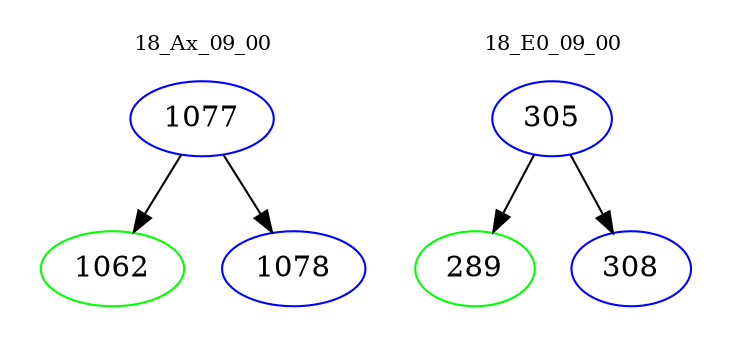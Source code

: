 digraph{
subgraph cluster_0 {
color = white
label = "18_Ax_09_00";
fontsize=10;
T0_1077 [label="1077", color="blue"]
T0_1077 -> T0_1062 [color="black"]
T0_1062 [label="1062", color="green"]
T0_1077 -> T0_1078 [color="black"]
T0_1078 [label="1078", color="blue"]
}
subgraph cluster_1 {
color = white
label = "18_E0_09_00";
fontsize=10;
T1_305 [label="305", color="blue"]
T1_305 -> T1_289 [color="black"]
T1_289 [label="289", color="green"]
T1_305 -> T1_308 [color="black"]
T1_308 [label="308", color="blue"]
}
}
